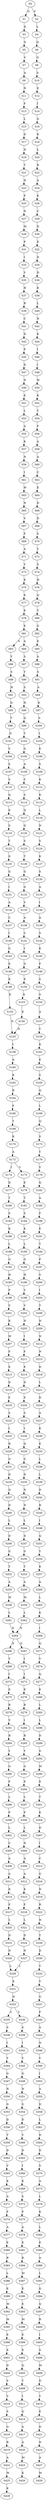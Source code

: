 strict digraph  {
	S0 -> S1 [ label = G ];
	S0 -> S2 [ label = F ];
	S1 -> S3 [ label = D ];
	S2 -> S4 [ label = L ];
	S3 -> S5 [ label = G ];
	S4 -> S6 [ label = Q ];
	S5 -> S7 [ label = V ];
	S6 -> S8 [ label = G ];
	S7 -> S9 [ label = A ];
	S8 -> S10 [ label = S ];
	S9 -> S11 [ label = N ];
	S10 -> S12 [ label = E ];
	S11 -> S13 [ label = F ];
	S12 -> S14 [ label = I ];
	S13 -> S15 [ label = L ];
	S14 -> S16 [ label = G ];
	S15 -> S17 [ label = D ];
	S16 -> S18 [ label = K ];
	S17 -> S19 [ label = N ];
	S18 -> S20 [ label = L ];
	S19 -> S21 [ label = T ];
	S20 -> S22 [ label = R ];
	S21 -> S23 [ label = N ];
	S22 -> S24 [ label = A ];
	S23 -> S25 [ label = P ];
	S24 -> S26 [ label = K ];
	S25 -> S27 [ label = N ];
	S26 -> S28 [ label = C ];
	S27 -> S29 [ label = M ];
	S28 -> S30 [ label = D ];
	S29 -> S31 [ label = P ];
	S30 -> S32 [ label = E ];
	S31 -> S33 [ label = I ];
	S32 -> S34 [ label = D ];
	S33 -> S35 [ label = V ];
	S34 -> S36 [ label = D ];
	S35 -> S37 [ label = H ];
	S36 -> S38 [ label = K ];
	S37 -> S39 [ label = R ];
	S38 -> S40 [ label = L ];
	S39 -> S41 [ label = C ];
	S40 -> S42 [ label = N ];
	S41 -> S43 [ label = D ];
	S42 -> S44 [ label = K ];
	S43 -> S45 [ label = P ];
	S44 -> S46 [ label = I ];
	S45 -> S47 [ label = D ];
	S46 -> S48 [ label = I ];
	S47 -> S49 [ label = N ];
	S48 -> S50 [ label = W ];
	S49 -> S51 [ label = E ];
	S50 -> S52 [ label = K ];
	S51 -> S53 [ label = L ];
	S52 -> S54 [ label = T ];
	S53 -> S55 [ label = A ];
	S54 -> S56 [ label = F ];
	S55 -> S57 [ label = K ];
	S56 -> S58 [ label = A ];
	S57 -> S59 [ label = N ];
	S58 -> S60 [ label = A ];
	S59 -> S61 [ label = I ];
	S60 -> S62 [ label = C ];
	S61 -> S63 [ label = W ];
	S62 -> S64 [ label = E ];
	S63 -> S65 [ label = N ];
	S64 -> S66 [ label = D ];
	S65 -> S67 [ label = V ];
	S66 -> S68 [ label = D ];
	S67 -> S69 [ label = F ];
	S68 -> S70 [ label = S ];
	S69 -> S71 [ label = A ];
	S70 -> S72 [ label = Y ];
	S71 -> S73 [ label = Y ];
	S72 -> S74 [ label = S ];
	S73 -> S75 [ label = K ];
	S74 -> S76 [ label = H ];
	S75 -> S77 [ label = E ];
	S76 -> S78 [ label = Q ];
	S77 -> S79 [ label = E ];
	S78 -> S80 [ label = T ];
	S79 -> S81 [ label = E ];
	S80 -> S82 [ label = G ];
	S81 -> S83 [ label = S ];
	S81 -> S84 [ label = A ];
	S82 -> S85 [ label = E ];
	S83 -> S86 [ label = Y ];
	S84 -> S87 [ label = S ];
	S85 -> S88 [ label = A ];
	S86 -> S89 [ label = S ];
	S87 -> S90 [ label = Y ];
	S88 -> S91 [ label = S ];
	S89 -> S92 [ label = H ];
	S90 -> S93 [ label = S ];
	S91 -> S94 [ label = A ];
	S92 -> S95 [ label = Q ];
	S93 -> S96 [ label = H ];
	S94 -> S97 [ label = K ];
	S95 -> S98 [ label = T ];
	S96 -> S99 [ label = Q ];
	S97 -> S100 [ label = S ];
	S98 -> S101 [ label = D ];
	S99 -> S102 [ label = T ];
	S100 -> S103 [ label = I ];
	S101 -> S104 [ label = V ];
	S102 -> S105 [ label = G ];
	S103 -> S106 [ label = E ];
	S104 -> S107 [ label = S ];
	S105 -> S108 [ label = A ];
	S106 -> S109 [ label = S ];
	S107 -> S110 [ label = S ];
	S108 -> S111 [ label = C ];
	S109 -> S112 [ label = K ];
	S110 -> S113 [ label = Q ];
	S111 -> S114 [ label = S ];
	S112 -> S115 [ label = K ];
	S113 -> S116 [ label = E ];
	S114 -> S117 [ label = Q ];
	S115 -> S118 [ label = L ];
	S116 -> S119 [ label = S ];
	S117 -> S120 [ label = Q ];
	S118 -> S121 [ label = N ];
	S119 -> S122 [ label = T ];
	S120 -> S123 [ label = S ];
	S121 -> S124 [ label = S ];
	S122 -> S125 [ label = G ];
	S123 -> S126 [ label = T ];
	S124 -> S127 [ label = K ];
	S125 -> S128 [ label = G ];
	S126 -> S129 [ label = G ];
	S127 -> S130 [ label = S ];
	S128 -> S131 [ label = I ];
	S129 -> S132 [ label = G ];
	S130 -> S133 [ label = A ];
	S131 -> S134 [ label = A ];
	S132 -> S135 [ label = V ];
	S133 -> S136 [ label = I ];
	S134 -> S137 [ label = C ];
	S135 -> S138 [ label = A ];
	S136 -> S139 [ label = A ];
	S137 -> S140 [ label = I ];
	S138 -> S141 [ label = C ];
	S139 -> S142 [ label = S ];
	S140 -> S143 [ label = G ];
	S141 -> S144 [ label = I ];
	S142 -> S145 [ label = K ];
	S143 -> S146 [ label = E ];
	S144 -> S147 [ label = G ];
	S145 -> S148 [ label = F ];
	S146 -> S149 [ label = K ];
	S147 -> S150 [ label = E ];
	S148 -> S151 [ label = S ];
	S149 -> S152 [ label = K ];
	S150 -> S153 [ label = K ];
	S151 -> S154 [ label = S ];
	S152 -> S155 [ label = N ];
	S153 -> S156 [ label = K ];
	S154 -> S157 [ label = A ];
	S155 -> S158 [ label = I ];
	S156 -> S155 [ label = N ];
	S157 -> S159 [ label = Y ];
	S158 -> S160 [ label = A ];
	S159 -> S161 [ label = K ];
	S160 -> S162 [ label = K ];
	S161 -> S163 [ label = E ];
	S162 -> S164 [ label = R ];
	S163 -> S165 [ label = S ];
	S164 -> S166 [ label = F ];
	S165 -> S167 [ label = Q ];
	S166 -> S168 [ label = T ];
	S167 -> S169 [ label = L ];
	S168 -> S170 [ label = K ];
	S169 -> S171 [ label = Q ];
	S170 -> S172 [ label = A ];
	S171 -> S173 [ label = S ];
	S172 -> S174 [ label = I ];
	S172 -> S175 [ label = V ];
	S173 -> S176 [ label = Y ];
	S174 -> S177 [ label = D ];
	S175 -> S178 [ label = E ];
	S176 -> S179 [ label = V ];
	S177 -> S180 [ label = T ];
	S178 -> S181 [ label = T ];
	S179 -> S182 [ label = Q ];
	S180 -> S183 [ label = S ];
	S181 -> S184 [ label = S ];
	S182 -> S185 [ label = A ];
	S183 -> S186 [ label = K ];
	S184 -> S187 [ label = K ];
	S185 -> S188 [ label = F ];
	S186 -> S189 [ label = L ];
	S187 -> S190 [ label = L ];
	S188 -> S191 [ label = E ];
	S189 -> S192 [ label = G ];
	S190 -> S193 [ label = G ];
	S191 -> S194 [ label = T ];
	S192 -> S195 [ label = H ];
	S193 -> S196 [ label = H ];
	S194 -> S197 [ label = P ];
	S195 -> S198 [ label = F ];
	S196 -> S199 [ label = V ];
	S197 -> S200 [ label = S ];
	S198 -> S201 [ label = V ];
	S199 -> S202 [ label = V ];
	S200 -> S203 [ label = I ];
	S201 -> S204 [ label = K ];
	S202 -> S205 [ label = N ];
	S203 -> S206 [ label = T ];
	S204 -> S207 [ label = M ];
	S205 -> S208 [ label = I ];
	S206 -> S209 [ label = N ];
	S207 -> S210 [ label = F ];
	S208 -> S211 [ label = F ];
	S209 -> S212 [ label = N ];
	S210 -> S213 [ label = E ];
	S211 -> S214 [ label = E ];
	S212 -> S215 [ label = N ];
	S213 -> S216 [ label = D ];
	S214 -> S217 [ label = D ];
	S215 -> S218 [ label = D ];
	S216 -> S219 [ label = F ];
	S217 -> S220 [ label = F ];
	S218 -> S221 [ label = L ];
	S219 -> S222 [ label = S ];
	S220 -> S223 [ label = S ];
	S221 -> S224 [ label = D ];
	S222 -> S225 [ label = I ];
	S223 -> S226 [ label = I ];
	S224 -> S227 [ label = A ];
	S225 -> S228 [ label = R ];
	S226 -> S229 [ label = Q ];
	S227 -> S230 [ label = K ];
	S228 -> S231 [ label = G ];
	S229 -> S232 [ label = G ];
	S230 -> S233 [ label = E ];
	S231 -> S234 [ label = D ];
	S232 -> S235 [ label = D ];
	S233 -> S236 [ label = L ];
	S234 -> S237 [ label = Q ];
	S235 -> S238 [ label = N ];
	S236 -> S239 [ label = L ];
	S237 -> S240 [ label = D ];
	S238 -> S241 [ label = N ];
	S239 -> S242 [ label = D ];
	S240 -> S243 [ label = L ];
	S241 -> S244 [ label = L ];
	S242 -> S245 [ label = R ];
	S243 -> S246 [ label = D ];
	S244 -> S247 [ label = D ];
	S245 -> S248 [ label = I ];
	S246 -> S249 [ label = G ];
	S247 -> S250 [ label = G ];
	S248 -> S251 [ label = Q ];
	S249 -> S252 [ label = T ];
	S250 -> S253 [ label = T ];
	S251 -> S254 [ label = Y ];
	S252 -> S255 [ label = A ];
	S253 -> S256 [ label = A ];
	S254 -> S257 [ label = K ];
	S255 -> S258 [ label = M ];
	S256 -> S259 [ label = M ];
	S257 -> S260 [ label = A ];
	S258 -> S261 [ label = L ];
	S259 -> S262 [ label = L ];
	S260 -> S263 [ label = L ];
	S261 -> S264 [ label = N ];
	S262 -> S264 [ label = N ];
	S263 -> S265 [ label = K ];
	S264 -> S266 [ label = E ];
	S264 -> S267 [ label = Q ];
	S265 -> S268 [ label = I ];
	S266 -> S269 [ label = T ];
	S267 -> S270 [ label = I ];
	S268 -> S271 [ label = Q ];
	S269 -> S272 [ label = I ];
	S270 -> S273 [ label = I ];
	S271 -> S274 [ label = V ];
	S272 -> S275 [ label = E ];
	S273 -> S276 [ label = E ];
	S274 -> S277 [ label = Q ];
	S275 -> S278 [ label = R ];
	S276 -> S279 [ label = R ];
	S277 -> S280 [ label = E ];
	S278 -> S281 [ label = V ];
	S279 -> S282 [ label = I ];
	S280 -> S283 [ label = L ];
	S281 -> S284 [ label = R ];
	S282 -> S285 [ label = R ];
	S283 -> S286 [ label = L ];
	S284 -> S287 [ label = Y ];
	S285 -> S288 [ label = Y ];
	S286 -> S289 [ label = D ];
	S287 -> S290 [ label = G ];
	S288 -> S291 [ label = G ];
	S289 -> S292 [ label = G ];
	S290 -> S293 [ label = P ];
	S291 -> S294 [ label = P ];
	S292 -> S295 [ label = M ];
	S293 -> S296 [ label = L ];
	S294 -> S297 [ label = L ];
	S295 -> S298 [ label = E ];
	S296 -> S299 [ label = P ];
	S297 -> S300 [ label = P ];
	S298 -> S301 [ label = T ];
	S299 -> S302 [ label = L ];
	S300 -> S303 [ label = L ];
	S301 -> S304 [ label = K ];
	S302 -> S305 [ label = C ];
	S303 -> S306 [ label = N ];
	S304 -> S307 [ label = D ];
	S305 -> S308 [ label = A ];
	S306 -> S309 [ label = A ];
	S307 -> S310 [ label = I ];
	S308 -> S311 [ label = A ];
	S309 -> S312 [ label = A ];
	S310 -> S313 [ label = C ];
	S311 -> S314 [ label = K ];
	S312 -> S315 [ label = K ];
	S313 -> S316 [ label = G ];
	S314 -> S317 [ label = F ];
	S315 -> S318 [ label = F ];
	S316 -> S319 [ label = N ];
	S317 -> S320 [ label = L ];
	S318 -> S321 [ label = L ];
	S319 -> S322 [ label = R ];
	S320 -> S323 [ label = D ];
	S321 -> S324 [ label = D ];
	S322 -> S325 [ label = N ];
	S323 -> S326 [ label = N ];
	S324 -> S327 [ label = N ];
	S325 -> S328 [ label = T ];
	S326 -> S329 [ label = L ];
	S327 -> S329 [ label = L ];
	S328 -> S330 [ label = D ];
	S329 -> S331 [ label = E ];
	S330 -> S332 [ label = V ];
	S331 -> S333 [ label = N ];
	S332 -> S334 [ label = V ];
	S333 -> S335 [ label = C ];
	S333 -> S336 [ label = T ];
	S334 -> S337 [ label = G ];
	S335 -> S338 [ label = S ];
	S336 -> S339 [ label = S ];
	S337 -> S340 [ label = F ];
	S338 -> S341 [ label = I ];
	S339 -> S342 [ label = I ];
	S340 -> S343 [ label = A ];
	S341 -> S344 [ label = Y ];
	S342 -> S345 [ label = Y ];
	S343 -> S346 [ label = N ];
	S344 -> S347 [ label = G ];
	S345 -> S348 [ label = G ];
	S346 -> S349 [ label = V ];
	S347 -> S350 [ label = N ];
	S348 -> S351 [ label = N ];
	S349 -> S352 [ label = I ];
	S350 -> S353 [ label = G ];
	S351 -> S354 [ label = S ];
	S352 -> S355 [ label = A ];
	S353 -> S356 [ label = D ];
	S354 -> S357 [ label = D ];
	S355 -> S358 [ label = D ];
	S356 -> S359 [ label = T ];
	S357 -> S360 [ label = V ];
	S358 -> S361 [ label = L ];
	S359 -> S362 [ label = D ];
	S360 -> S363 [ label = D ];
	S361 -> S364 [ label = D ];
	S362 -> S365 [ label = V ];
	S363 -> S366 [ label = I ];
	S364 -> S367 [ label = D ];
	S365 -> S368 [ label = K ];
	S366 -> S369 [ label = K ];
	S367 -> S370 [ label = S ];
	S368 -> S371 [ label = A ];
	S369 -> S372 [ label = S ];
	S370 -> S373 [ label = A ];
	S371 -> S374 [ label = F ];
	S372 -> S375 [ label = F ];
	S373 -> S376 [ label = L ];
	S374 -> S377 [ label = A ];
	S375 -> S378 [ label = A ];
	S376 -> S379 [ label = K ];
	S377 -> S380 [ label = E ];
	S378 -> S381 [ label = E ];
	S379 -> S382 [ label = L ];
	S380 -> S383 [ label = R ];
	S381 -> S384 [ label = R ];
	S382 -> S385 [ label = E ];
	S383 -> S386 [ label = L ];
	S384 -> S387 [ label = M ];
	S385 -> S388 [ label = A ];
	S386 -> S389 [ label = E ];
	S387 -> S390 [ label = E ];
	S388 -> S391 [ label = L ];
	S389 -> S392 [ label = M ];
	S390 -> S393 [ label = E ];
	S391 -> S394 [ label = Q ];
	S392 -> S395 [ label = M ];
	S393 -> S396 [ label = M ];
	S394 -> S397 [ label = Q ];
	S395 -> S398 [ label = E ];
	S396 -> S399 [ label = E ];
	S397 -> S400 [ label = R ];
	S398 -> S401 [ label = E ];
	S399 -> S402 [ label = E ];
	S400 -> S403 [ label = I ];
	S401 -> S404 [ label = D ];
	S402 -> S405 [ label = Q ];
	S403 -> S406 [ label = S ];
	S404 -> S407 [ label = S ];
	S405 -> S408 [ label = T ];
	S406 -> S409 [ label = M ];
	S407 -> S410 [ label = V ];
	S408 -> S411 [ label = I ];
	S409 -> S412 [ label = D ];
	S410 -> S413 [ label = S ];
	S411 -> S414 [ label = Q ];
	S412 -> S415 [ label = Y ];
	S413 -> S416 [ label = G ];
	S414 -> S417 [ label = A ];
	S415 -> S418 [ label = E ];
	S416 -> S419 [ label = R ];
	S417 -> S420 [ label = A ];
	S418 -> S421 [ label = D ];
	S419 -> S422 [ label = A ];
	S420 -> S423 [ label = M ];
	S421 -> S424 [ label = N ];
	S422 -> S425 [ label = M ];
	S423 -> S426 [ label = K ];
	S424 -> S427 [ label = A ];
	S425 -> S428 [ label = K ];
	S427 -> S429 [ label = M ];
}
